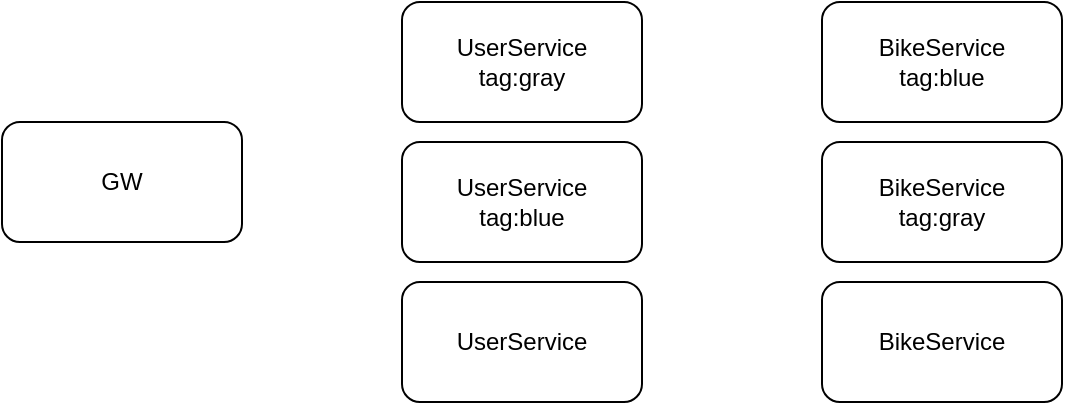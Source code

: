 <mxfile version="12.4.3" type="github" pages="1">
  <diagram id="cne5-k6CmcD2D5t_42F5" name="Page-1">
    <mxGraphModel dx="905" dy="522" grid="1" gridSize="10" guides="1" tooltips="1" connect="1" arrows="1" fold="1" page="1" pageScale="1" pageWidth="827" pageHeight="1169" math="0" shadow="0">
      <root>
        <mxCell id="0"/>
        <mxCell id="1" parent="0"/>
        <mxCell id="u1wV9quo1xVB0xNVkKT_-1" value="GW" style="rounded=1;whiteSpace=wrap;html=1;" vertex="1" parent="1">
          <mxGeometry x="60" y="140" width="120" height="60" as="geometry"/>
        </mxCell>
        <mxCell id="u1wV9quo1xVB0xNVkKT_-2" value="UserService&lt;br&gt;tag:gray" style="rounded=1;whiteSpace=wrap;html=1;" vertex="1" parent="1">
          <mxGeometry x="260" y="80" width="120" height="60" as="geometry"/>
        </mxCell>
        <mxCell id="u1wV9quo1xVB0xNVkKT_-4" value="&lt;span style=&quot;white-space: normal&quot;&gt;UserService&lt;/span&gt;&lt;br style=&quot;white-space: normal&quot;&gt;" style="rounded=1;whiteSpace=wrap;html=1;" vertex="1" parent="1">
          <mxGeometry x="260" y="220" width="120" height="60" as="geometry"/>
        </mxCell>
        <mxCell id="u1wV9quo1xVB0xNVkKT_-5" value="&lt;span style=&quot;white-space: normal&quot;&gt;UserService&lt;/span&gt;&lt;br style=&quot;white-space: normal&quot;&gt;&lt;span style=&quot;white-space: normal&quot;&gt;tag:blue&lt;/span&gt;" style="rounded=1;whiteSpace=wrap;html=1;" vertex="1" parent="1">
          <mxGeometry x="260" y="150" width="120" height="60" as="geometry"/>
        </mxCell>
        <mxCell id="u1wV9quo1xVB0xNVkKT_-6" value="BikeService&lt;br&gt;tag:blue" style="rounded=1;whiteSpace=wrap;html=1;" vertex="1" parent="1">
          <mxGeometry x="470" y="80" width="120" height="60" as="geometry"/>
        </mxCell>
        <mxCell id="u1wV9quo1xVB0xNVkKT_-7" value="BikeService" style="rounded=1;whiteSpace=wrap;html=1;" vertex="1" parent="1">
          <mxGeometry x="470" y="220" width="120" height="60" as="geometry"/>
        </mxCell>
        <mxCell id="u1wV9quo1xVB0xNVkKT_-8" value="BikeService&lt;br&gt;&lt;span style=&quot;white-space: normal&quot;&gt;tag:gray&lt;/span&gt;" style="rounded=1;whiteSpace=wrap;html=1;" vertex="1" parent="1">
          <mxGeometry x="470" y="150" width="120" height="60" as="geometry"/>
        </mxCell>
      </root>
    </mxGraphModel>
  </diagram>
</mxfile>
